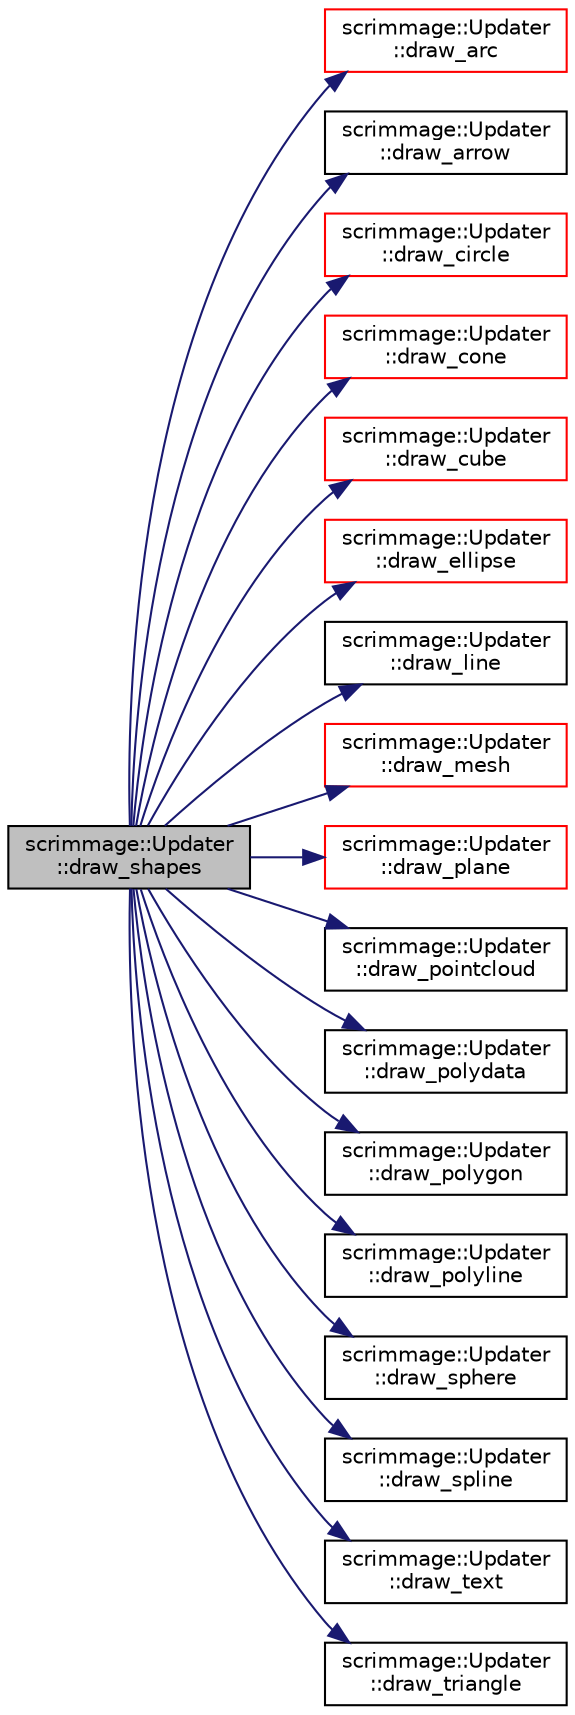 digraph "scrimmage::Updater::draw_shapes"
{
 // LATEX_PDF_SIZE
  edge [fontname="Helvetica",fontsize="10",labelfontname="Helvetica",labelfontsize="10"];
  node [fontname="Helvetica",fontsize="10",shape=record];
  rankdir="LR";
  Node1 [label="scrimmage::Updater\l::draw_shapes",height=0.2,width=0.4,color="black", fillcolor="grey75", style="filled", fontcolor="black",tooltip=" "];
  Node1 -> Node2 [color="midnightblue",fontsize="10",style="solid",fontname="Helvetica"];
  Node2 [label="scrimmage::Updater\l::draw_arc",height=0.2,width=0.4,color="red", fillcolor="white", style="filled",URL="$classscrimmage_1_1Updater.html#a7bfbbe6a19aa840241f98633f58fbeb9",tooltip=" "];
  Node1 -> Node5 [color="midnightblue",fontsize="10",style="solid",fontname="Helvetica"];
  Node5 [label="scrimmage::Updater\l::draw_arrow",height=0.2,width=0.4,color="black", fillcolor="white", style="filled",URL="$classscrimmage_1_1Updater.html#a48d6e922d565ff6ce599280ad0969179",tooltip=" "];
  Node1 -> Node6 [color="midnightblue",fontsize="10",style="solid",fontname="Helvetica"];
  Node6 [label="scrimmage::Updater\l::draw_circle",height=0.2,width=0.4,color="red", fillcolor="white", style="filled",URL="$classscrimmage_1_1Updater.html#a9fd4fa629dc4a3aad9896aaf0df68698",tooltip=" "];
  Node1 -> Node9 [color="midnightblue",fontsize="10",style="solid",fontname="Helvetica"];
  Node9 [label="scrimmage::Updater\l::draw_cone",height=0.2,width=0.4,color="red", fillcolor="white", style="filled",URL="$classscrimmage_1_1Updater.html#ab8a81847c6c38654d56bc6b8b4754c81",tooltip=" "];
  Node1 -> Node11 [color="midnightblue",fontsize="10",style="solid",fontname="Helvetica"];
  Node11 [label="scrimmage::Updater\l::draw_cube",height=0.2,width=0.4,color="red", fillcolor="white", style="filled",URL="$classscrimmage_1_1Updater.html#a3a534262403a4ea2f1da30acd476e8ba",tooltip=" "];
  Node1 -> Node12 [color="midnightblue",fontsize="10",style="solid",fontname="Helvetica"];
  Node12 [label="scrimmage::Updater\l::draw_ellipse",height=0.2,width=0.4,color="red", fillcolor="white", style="filled",URL="$classscrimmage_1_1Updater.html#ac94d9b8f11e19665110d950fff09c3e1",tooltip=" "];
  Node1 -> Node13 [color="midnightblue",fontsize="10",style="solid",fontname="Helvetica"];
  Node13 [label="scrimmage::Updater\l::draw_line",height=0.2,width=0.4,color="black", fillcolor="white", style="filled",URL="$classscrimmage_1_1Updater.html#a7201d982bd52483c3e3105fcf463e562",tooltip=" "];
  Node1 -> Node14 [color="midnightblue",fontsize="10",style="solid",fontname="Helvetica"];
  Node14 [label="scrimmage::Updater\l::draw_mesh",height=0.2,width=0.4,color="red", fillcolor="white", style="filled",URL="$classscrimmage_1_1Updater.html#a0f66fcef9fc18ab6b8b94c4b10479e68",tooltip=" "];
  Node1 -> Node32 [color="midnightblue",fontsize="10",style="solid",fontname="Helvetica"];
  Node32 [label="scrimmage::Updater\l::draw_plane",height=0.2,width=0.4,color="red", fillcolor="white", style="filled",URL="$classscrimmage_1_1Updater.html#a854bb35b4b42d64ea553d196266eb9a1",tooltip=" "];
  Node1 -> Node33 [color="midnightblue",fontsize="10",style="solid",fontname="Helvetica"];
  Node33 [label="scrimmage::Updater\l::draw_pointcloud",height=0.2,width=0.4,color="black", fillcolor="white", style="filled",URL="$classscrimmage_1_1Updater.html#a31fcaad704a782579e133659205cb9f2",tooltip=" "];
  Node1 -> Node34 [color="midnightblue",fontsize="10",style="solid",fontname="Helvetica"];
  Node34 [label="scrimmage::Updater\l::draw_polydata",height=0.2,width=0.4,color="black", fillcolor="white", style="filled",URL="$classscrimmage_1_1Updater.html#aac25b0c1713dd3ae89bece4dbbb0c565",tooltip=" "];
  Node1 -> Node35 [color="midnightblue",fontsize="10",style="solid",fontname="Helvetica"];
  Node35 [label="scrimmage::Updater\l::draw_polygon",height=0.2,width=0.4,color="black", fillcolor="white", style="filled",URL="$classscrimmage_1_1Updater.html#a8915cfff4975d928057c1291329500fd",tooltip=" "];
  Node1 -> Node36 [color="midnightblue",fontsize="10",style="solid",fontname="Helvetica"];
  Node36 [label="scrimmage::Updater\l::draw_polyline",height=0.2,width=0.4,color="black", fillcolor="white", style="filled",URL="$classscrimmage_1_1Updater.html#aad348c41e8791d004ab0037f0c65e3b2",tooltip=" "];
  Node1 -> Node37 [color="midnightblue",fontsize="10",style="solid",fontname="Helvetica"];
  Node37 [label="scrimmage::Updater\l::draw_sphere",height=0.2,width=0.4,color="black", fillcolor="white", style="filled",URL="$classscrimmage_1_1Updater.html#a453b956a0fa1b1a076a63fe2d363d6a3",tooltip=" "];
  Node1 -> Node38 [color="midnightblue",fontsize="10",style="solid",fontname="Helvetica"];
  Node38 [label="scrimmage::Updater\l::draw_spline",height=0.2,width=0.4,color="black", fillcolor="white", style="filled",URL="$classscrimmage_1_1Updater.html#a8f4c4f76937943c0d2419bf03eb85357",tooltip=" "];
  Node1 -> Node39 [color="midnightblue",fontsize="10",style="solid",fontname="Helvetica"];
  Node39 [label="scrimmage::Updater\l::draw_text",height=0.2,width=0.4,color="black", fillcolor="white", style="filled",URL="$classscrimmage_1_1Updater.html#a4a5274a49b3ec47c60336e620672c9e9",tooltip=" "];
  Node1 -> Node40 [color="midnightblue",fontsize="10",style="solid",fontname="Helvetica"];
  Node40 [label="scrimmage::Updater\l::draw_triangle",height=0.2,width=0.4,color="black", fillcolor="white", style="filled",URL="$classscrimmage_1_1Updater.html#a99c6f8a3e7bfbaa1fe6e72405102c651",tooltip=" "];
}
